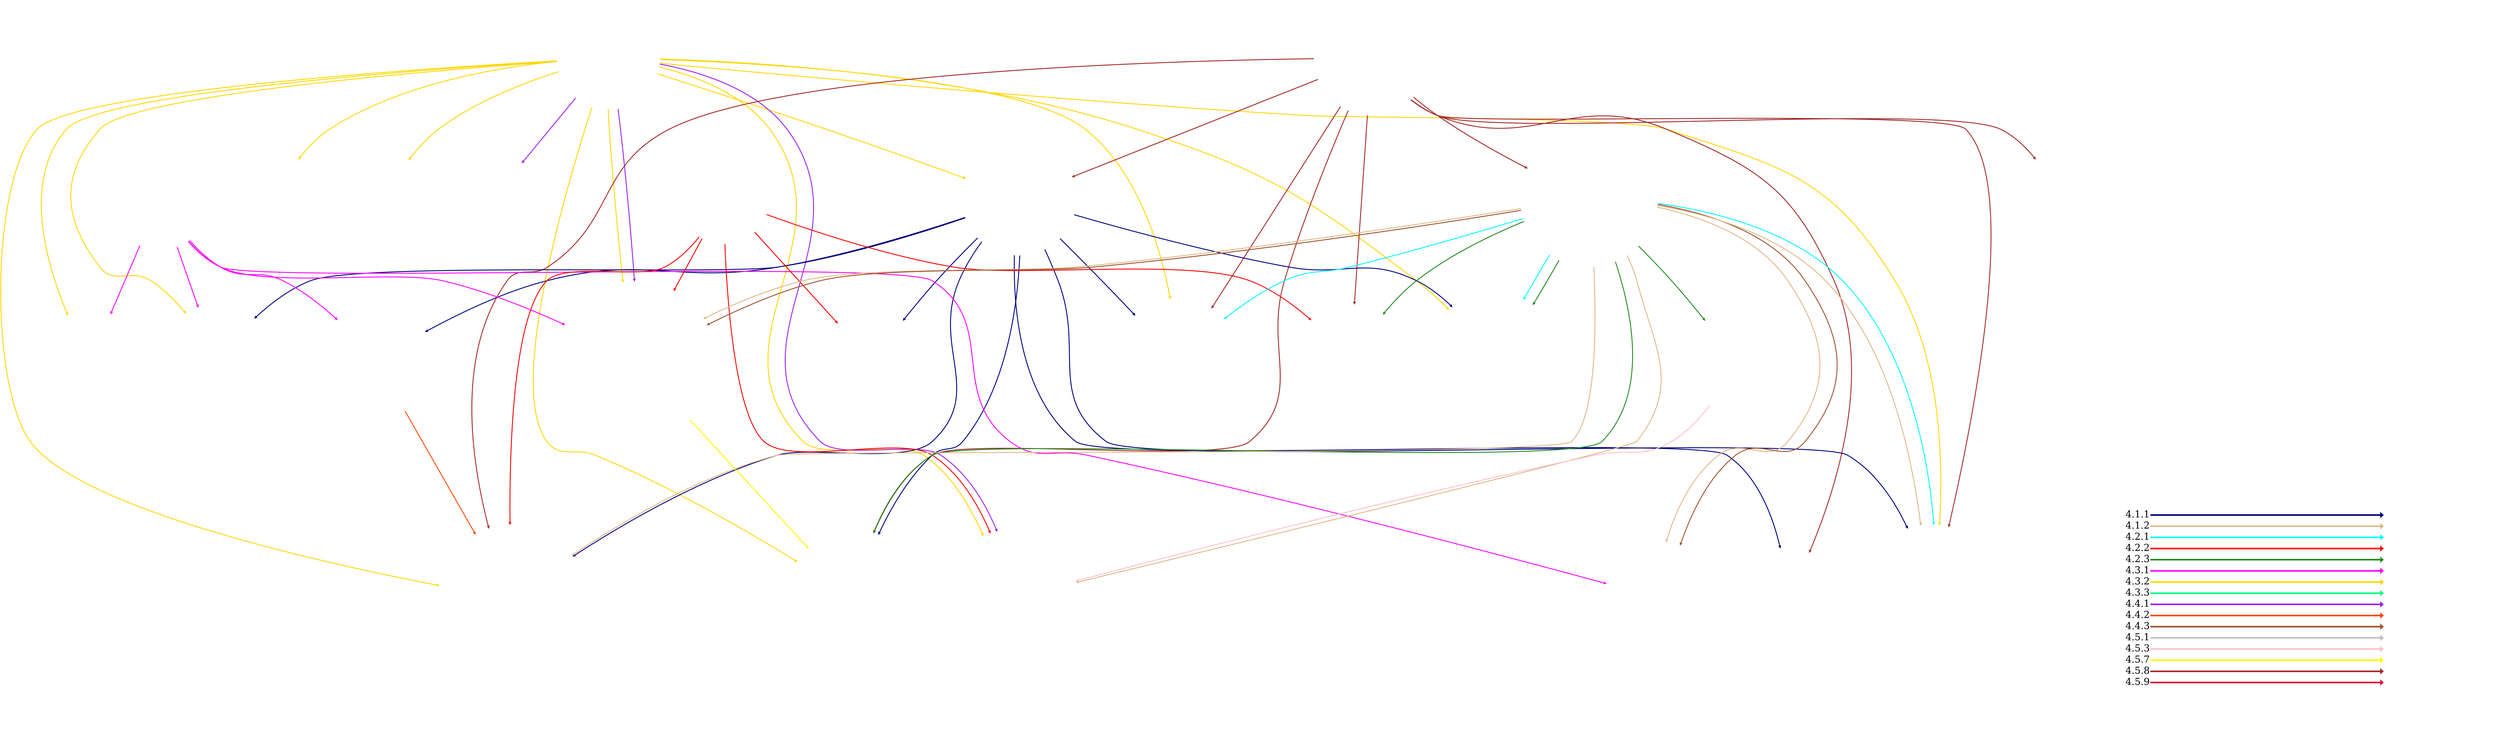 digraph "" {
	graph [fontsize=80,
		nodesep=1.5,
		overlap=scalexy,
		ranksep=1.2,
		size="100,100"
	];
	{
		graph [rank=same];
		Psybot	[image="Psybot_efficiency.png",
			fixedsize=True,
			fontsize=0,
			height=9,
			penwidth=0,
			shape=circle,
			width=9];
	}
	{
		graph [rank=same];
		ChuckNorris	[image="ChuckNorris_efficiency.png",
			fixedsize=True,
			fontsize=0,
			height=10,
			penwidth=0,
			shape=circle,
			width=10];
	}
	{
		graph [rank=same];
		Tsunami	[image="Tsunami_efficiency.png",
			fixedsize=True,
			fontsize=0,
			height=10,
			penwidth=0,
			shape=circle,
			width=10];
	}
	{
		graph [rank=same];
		Aidra	[image="Aidra_efficiency.png",
			fixedsize=True,
			fontsize=0,
			height=9,
			penwidth=0,
			shape=circle,
			width=9];
	}
	{
		graph [rank=same];
		Carna	[image="Carna_efficiency.png",
			fixedsize=True,
			fontsize=0,
			height=8,
			penwidth=0,
			shape=circle,
			width=8];
	}
	{
		graph [rank=same];
		Bashlite	[image="Bashlite_efficiency.png",
			fixedsize=True,
			fontsize=0,
			height=8,
			penwidth=0,
			shape=circle,
			width=8];
	}
	{
		graph [rank=same];
		Darlloz	[image="Darlloz_efficiency.png",
			fixedsize=True,
			fontsize=0,
			height=9,
			penwidth=0,
			shape=circle,
			width=9];
	}
	{
		graph [rank=same];
		Spike	[image="Spike_efficiency.png",
			fixedsize=True,
			fontsize=0,
			height=8,
			penwidth=0,
			shape=circle,
			width=8];
	}
	{
		graph [rank=same];
		TheMoon1	[image="TheMoon1_efficiency.png",
			fixedsize=True,
			fontsize=0,
			height=8,
			penwidth=0,
			shape=circle,
			width=8];
	}
	{
		graph [rank=same];
		Wifatch	[image="Wifatch_efficiency.png",
			fixedsize=True,
			fontsize=0,
			height=10,
			penwidth=0,
			shape=circle,
			width=10];
	}
	{
		graph [rank=same];
		XOR	[image="XOR_efficiency.png",
			fixedsize=True,
			fontsize=0,
			height=12,
			penwidth=0,
			shape=circle,
			width=12];
	}
	{
		graph [rank=same];
		Elknot	[image="Elknot_efficiency.png",
			fixedsize=True,
			fontsize=0,
			height=9,
			penwidth=0,
			shape=circle,
			width=9];
	}
	{
		graph [rank=same];
		Remaiten	[image="Remaiten_efficiency.png",
			fixedsize=True,
			fontsize=0,
			height=10,
			penwidth=0,
			shape=circle,
			width=10];
	}
	{
		graph [rank=same];
		Hajime	[image="Hajime_efficiency.png",
			fixedsize=True,
			fontsize=0,
			height=12,
			penwidth=0,
			shape=circle,
			width=12];
	}
	{
		graph [rank=same];
		Mirai	[image="Mirai_efficiency.png",
			fixedsize=True,
			fontsize=0,
			height=14,
			penwidth=0,
			shape=circle,
			width=14];
	}
	{
		graph [rank=same];
		NewAidra	[image="NewAidra_efficiency.png",
			fixedsize=True,
			fontsize=0,
			height=8,
			penwidth=0,
			shape=circle,
			width=8];
	}
	{
		graph [rank=same];
		LuaBot	[image="LuaBot_efficiency.png",
			fixedsize=True,
			fontsize=0,
			height=11,
			penwidth=0,
			shape=circle,
			width=11];
	}
	{
		graph [rank=same];
		Amnesia	[image="Amnesia_efficiency.png",
			fixedsize=True,
			fontsize=0,
			height=12,
			penwidth=0,
			shape=circle,
			width=12];
	}
	{
		graph [rank=same];
		IoTReaper	[image="IoTReaper_efficiency.png",
			fixedsize=True,
			fontsize=0,
			height=9,
			penwidth=0,
			shape=circle,
			width=9];
	}
	{
		graph [rank=same];
		Persirai	[image="Persirai_efficiency.png",
			fixedsize=True,
			fontsize=0,
			height=8,
			penwidth=0,
			shape=circle,
			width=8];
	}
	{
		graph [rank=same];
		Satori	[image="Satori_efficiency.png",
			fixedsize=True,
			fontsize=0,
			height=10,
			penwidth=0,
			shape=circle,
			width=10];
	}
	{
		graph [rank=max];
		JenX	[image="JenX_efficiency.png",
			fixedsize=True,
			fontsize=0,
			height=10,
			penwidth=0,
			shape=circle,
			width=10];
	}
	{
		graph [rank=max];
		TheMoon2	[image="TheMoon2_efficiency.png",
			fixedsize=True,
			fontsize=0,
			height=9,
			penwidth=0,
			shape=circle,
			width=9];
	}
	{
		graph [rank=max];
		VPNFilter	[image="VPNFilter_efficiency.png",
			fixedsize=True,
			fontsize=0,
			height=12,
			penwidth=0,
			shape=circle,
			width=12];
	}
	{
		graph [rank=max];
		HideNSeek	[image="HideNSeek_efficiency.png",
			fixedsize=True,
			fontsize=0,
			height=13,
			penwidth=0,
			shape=circle,
			width=13];
	}
	{
		graph [rank=same];
		Echobot	[image="Echobot_efficiency.png",
			fixedsize=True,
			fontsize=0,
			height=13,
			penwidth=0,
			shape=circle,
			width=13];
	}
	Psybot -> Tsunami	[arrowtail=none,
		color=gold,
		labeldistance=20,
		labelfloat=True,
		penwidth=5.5,
		style=bold];
	Psybot -> Bashlite	[arrowtail=none,
		color=gold,
		labeldistance=20,
		labelfloat=True,
		penwidth=5.5,
		style=bold];
	Psybot -> Darlloz	[arrowtail=none,
		color=gold,
		labeldistance=20,
		labelfloat=True,
		penwidth=5.5,
		style=bold];
	Psybot -> TheMoon1	[arrowtail=none,
		color=gold,
		labeldistance=20,
		labelfloat=True,
		penwidth=5.5,
		style=bold];
	Psybot -> Wifatch	[arrowtail=none,
		color=gold,
		labeldistance=20,
		labelfloat=True,
		penwidth=5.5,
		style=bold];
	Psybot -> Hajime	[arrowtail=none,
		color=gold,
		labeldistance=20,
		labelfloat=True,
		penwidth=5.5,
		style=bold];
	Psybot -> Hajime	[arrowtail=none,
		color=purple,
		labeldistance=20,
		labelfloat=True,
		penwidth=5.5,
		style=bold];
	Psybot -> Mirai	[arrowtail=none,
		color=gold,
		labeldistance=20,
		labelfloat=True,
		penwidth=5.5,
		style=bold];
	Psybot -> Mirai	[arrowtail=none,
		color=purple,
		labeldistance=20,
		labelfloat=True,
		penwidth=5.5,
		style=bold];
	Psybot -> LuaBot	[arrowtail=none,
		color=gold,
		labeldistance=20,
		labelfloat=True,
		penwidth=5.5,
		style=bold];
	Psybot -> Amnesia	[arrowtail=none,
		color=gold,
		labeldistance=20,
		labelfloat=True,
		penwidth=5.5,
		style=bold];
	Psybot -> Persirai	[arrowtail=none,
		color=purple,
		labeldistance=20,
		labelfloat=True,
		penwidth=5.5,
		style=bold];
	Psybot -> VPNFilter	[arrowtail=none,
		color=gold,
		labeldistance=20,
		labelfloat=True,
		penwidth=5.5,
		style=bold];
	Psybot -> HideNSeek	[arrowtail=none,
		color=gold,
		labeldistance=20,
		labelfloat=True,
		penwidth=5.5,
		style=bold];
	Psybot -> Echobot	[arrowtail=none,
		color=gold,
		labeldistance=20,
		labelfloat=True,
		penwidth=5.5,
		style=bold];
	ChuckNorris -> Tsunami	[arrowtail=none,
		color=brown,
		labeldistance=20,
		labelfloat=True,
		penwidth=5.5,
		style=bold];
	ChuckNorris -> XOR	[arrowtail=none,
		color=brown,
		labeldistance=20,
		labelfloat=True,
		penwidth=5.5,
		style=bold];
	ChuckNorris -> NewAidra	[arrowtail=none,
		color=brown,
		labeldistance=20,
		labelfloat=True,
		penwidth=5.5,
		style=bold];
	ChuckNorris -> LuaBot	[arrowtail=none,
		color=brown,
		labeldistance=20,
		labelfloat=True,
		penwidth=5.5,
		style=bold];
	ChuckNorris -> Satori	[arrowtail=none,
		color=brown,
		labeldistance=20,
		labelfloat=True,
		penwidth=5.5,
		style=bold];
	ChuckNorris -> TheMoon2	[arrowtail=none,
		color=brown,
		labeldistance=20,
		labelfloat=True,
		penwidth=5.5,
		style=bold];
	ChuckNorris -> VPNFilter	[arrowtail=none,
		color=brown,
		labeldistance=20,
		labelfloat=True,
		penwidth=5.5,
		style=bold];
	ChuckNorris -> HideNSeek	[arrowtail=none,
		color=brown,
		labeldistance=20,
		labelfloat=True,
		penwidth=5.5,
		style=bold];
	ChuckNorris -> Echobot	[arrowtail=none,
		color=brown,
		labeldistance=20,
		labelfloat=True,
		penwidth=5.5,
		style=bold];
	Tsunami -> Wifatch	[arrowtail=none,
		color=navy,
		labeldistance=20,
		labelfloat=True,
		penwidth=5.5,
		style=bold];
	Tsunami -> Remaiten	[arrowtail=none,
		color=navy,
		labeldistance=20,
		labelfloat=True,
		penwidth=5.5,
		style=bold];
	Tsunami -> LuaBot	[arrowtail=none,
		color=navy,
		labeldistance=20,
		labelfloat=True,
		penwidth=5.5,
		style=bold];
	Tsunami -> Amnesia	[arrowtail=none,
		color=navy,
		labeldistance=20,
		labelfloat=True,
		penwidth=5.5,
		style=bold];
	Tsunami -> IoTReaper	[arrowtail=none,
		color=navy,
		labeldistance=20,
		labelfloat=True,
		penwidth=5.5,
		style=bold];
	Tsunami -> TheMoon2	[arrowtail=none,
		color=navy,
		labeldistance=20,
		labelfloat=True,
		penwidth=5.5,
		style=bold];
	Tsunami -> VPNFilter	[arrowtail=none,
		color=navy,
		labeldistance=20,
		labelfloat=True,
		penwidth=5.5,
		style=bold];
	Tsunami -> HideNSeek	[arrowtail=none,
		color=navy,
		labeldistance=20,
		labelfloat=True,
		penwidth=5.5,
		style=bold];
	Tsunami -> Echobot	[arrowtail=none,
		color=navy,
		labeldistance=20,
		labelfloat=True,
		penwidth=5.5,
		style=bold];
	Aidra -> Darlloz	[arrowtail=none,
		color=magenta,
		labeldistance=20,
		labelfloat=True,
		penwidth=5.5,
		style=bold];
	Aidra -> Wifatch	[arrowtail=none,
		color=magenta,
		labeldistance=20,
		labelfloat=True,
		penwidth=5.5,
		style=bold];
	Aidra -> Remaiten	[arrowtail=none,
		color=magenta,
		labeldistance=20,
		labelfloat=True,
		penwidth=5.5,
		style=bold];
	Aidra -> Mirai	[arrowtail=none,
		color=magenta,
		labeldistance=20,
		labelfloat=True,
		penwidth=5.5,
		style=bold];
	Aidra -> JenX	[arrowtail=none,
		color=magenta,
		labeldistance=20,
		labelfloat=True,
		penwidth=5.5,
		style=bold];
	Spike -> Hajime	[arrowtail=none,
		color=red,
		labeldistance=20,
		labelfloat=True,
		penwidth=5.5,
		style=bold];
	Spike -> Mirai	[arrowtail=none,
		color=red,
		labeldistance=20,
		labelfloat=True,
		penwidth=5.5,
		style=bold];
	Spike -> IoTReaper	[arrowtail=none,
		color=red,
		labeldistance=20,
		labelfloat=True,
		penwidth=5.5,
		style=bold];
	Spike -> Satori	[arrowtail=none,
		color=red,
		labeldistance=20,
		labelfloat=True,
		penwidth=5.5,
		style=bold];
	Spike -> Echobot	[arrowtail=none,
		color=red,
		labeldistance=20,
		labelfloat=True,
		penwidth=5.5,
		style=bold];
	XOR -> Elknot	[arrowtail=none,
		color=forestgreen,
		labeldistance=20,
		labelfloat=True,
		penwidth=5.5,
		style=bold];
	XOR -> Hajime	[arrowtail=none,
		color=burlywood,
		labeldistance=20,
		labelfloat=True,
		penwidth=5.5,
		style=bold];
	XOR -> Mirai	[arrowtail=none,
		color=burlywood,
		labeldistance=20,
		labelfloat=True,
		penwidth=5.5,
		style=bold];
	XOR -> Mirai	[arrowtail=none,
		color=sienna,
		labeldistance=20,
		labelfloat=True,
		penwidth=5.5,
		style=bold];
	XOR -> LuaBot	[arrowtail=none,
		color=cyan,
		labeldistance=20,
		labelfloat=True,
		penwidth=5.5,
		style=bold];
	XOR -> Amnesia	[arrowtail=none,
		color=cyan,
		labeldistance=20,
		labelfloat=True,
		penwidth=5.5,
		style=bold];
	XOR -> Amnesia	[arrowtail=none,
		color=forestgreen,
		labeldistance=20,
		labelfloat=True,
		penwidth=5.5,
		style=bold];
	XOR -> Satori	[arrowtail=none,
		color=forestgreen,
		labeldistance=20,
		labelfloat=True,
		penwidth=5.5,
		style=bold];
	XOR -> JenX	[arrowtail=none,
		color=burlywood,
		labeldistance=20,
		labelfloat=True,
		penwidth=5.5,
		style=bold];
	XOR -> JenX	[arrowtail=none,
		color=sienna,
		labeldistance=20,
		labelfloat=True,
		penwidth=5.5,
		style=bold];
	XOR -> VPNFilter	[arrowtail=none,
		color=forestgreen,
		labeldistance=20,
		labelfloat=True,
		penwidth=5.5,
		style=bold];
	XOR -> HideNSeek	[arrowtail=none,
		color=burlywood,
		labeldistance=20,
		labelfloat=True,
		penwidth=5.5,
		style=bold];
	XOR -> HideNSeek	[arrowtail=none,
		color=cyan,
		labeldistance=20,
		labelfloat=True,
		penwidth=5.5,
		style=bold];
	XOR -> Echobot	[arrowtail=none,
		color=burlywood,
		labeldistance=20,
		labelfloat=True,
		penwidth=5.5,
		style=bold];
	Elknot -> Hajime	[arrowtail=none,
		color=pink,
		labeldistance=20,
		labelfloat=True,
		penwidth=5.5,
		style=bold];
	Remaiten -> Echobot	[arrowtail=none,
		color=orangered,
		labeldistance=20,
		labelfloat=True,
		penwidth=5.5,
		style=bold];
	Mirai -> VPNFilter	[arrowtail=none,
		color=yellow,
		labeldistance=20,
		labelfloat=True,
		penwidth=5.5,
		style=bold];
{
    graph [rank = max]
    node [shape=plaintext
    height = 25,
	  fontsize=60,
	  width=20]
    label = "Legend";
    key [label=<<table border="0" cellpadding="2" cellspacing="0" cellborder="0">
        <tr><td align="right" port="i0">4.1.1</td></tr>
<tr><td align="right" port="i1">4.1.2</td></tr>
<tr><td align="right" port="i2">4.2.1</td></tr>
<tr><td align="right" port="i3">4.2.2</td></tr>
<tr><td align="right" port="i4">4.2.3</td></tr>
<tr><td align="right" port="i5">4.3.1</td></tr>
<tr><td align="right" port="i6">4.3.2</td></tr>
<tr><td align="right" port="i7">4.3.3</td></tr>
<tr><td align="right" port="i8">4.4.1</td></tr>
<tr><td align="right" port="i9">4.4.2</td></tr>
<tr><td align="right" port="i10">4.4.3</td></tr>
<tr><td align="right" port="i11">4.5.1</td></tr>
<tr><td align="right" port="i12">4.5.3</td></tr>
<tr><td align="right" port="i13">4.5.7</td></tr>
<tr><td align="right" port="i14">4.5.8</td></tr>
<tr><td align="right" port="i15">4.5.9</td></tr>
      </table>>]
    key2 [label=<<table border="0" cellpadding="2" cellspacing="0" cellborder="0">
        <tr><td port="i0">&nbsp;</td></tr>
<tr><td port="i1">&nbsp;</td></tr>
<tr><td port="i2">&nbsp;</td></tr>
<tr><td port="i3">&nbsp;</td></tr>
<tr><td port="i4">&nbsp;</td></tr>
<tr><td port="i5">&nbsp;</td></tr>
<tr><td port="i6">&nbsp;</td></tr>
<tr><td port="i7">&nbsp;</td></tr>
<tr><td port="i8">&nbsp;</td></tr>
<tr><td port="i9">&nbsp;</td></tr>
<tr><td port="i10">&nbsp;</td></tr>
<tr><td port="i11">&nbsp;</td></tr>
<tr><td port="i12">&nbsp;</td></tr>
<tr><td port="i13">&nbsp;</td></tr>
<tr><td port="i14">&nbsp;</td></tr>
<tr><td port="i15">&nbsp;</td></tr>
      </table>>]
    key:i0:e -> key2:i0:w [color=navy, style=bold, penwidth=10]
key:i1:e -> key2:i1:w [color=burlywood, style=bold, penwidth=10]
key:i2:e -> key2:i2:w [color=cyan, style=bold, penwidth=10]
key:i3:e -> key2:i3:w [color=red, style=bold, penwidth=10]
key:i4:e -> key2:i4:w [color=forestgreen, style=bold, penwidth=10]
key:i5:e -> key2:i5:w [color=magenta, style=bold, penwidth=10]
key:i6:e -> key2:i6:w [color=gold, style=bold, penwidth=10]
key:i7:e -> key2:i7:w [color=springgreen, style=bold, penwidth=10]
key:i8:e -> key2:i8:w [color=purple, style=bold, penwidth=10]
key:i9:e -> key2:i9:w [color=orangered, style=bold, penwidth=10]
key:i10:e -> key2:i10:w [color=sienna, style=bold, penwidth=10]
key:i11:e -> key2:i11:w [color=grey, style=bold, penwidth=10]
key:i12:e -> key2:i12:w [color=pink, style=bold, penwidth=10]
key:i13:e -> key2:i13:w [color=yellow, style=bold, penwidth=10]
key:i14:e -> key2:i14:w [color=brown, style=bold, penwidth=10]
key:i15:e -> key2:i15:w [color=crimson, style=bold, penwidth=10]
  }
}
